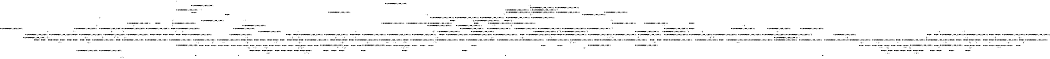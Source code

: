 digraph BCG {
size = "7, 10.5";
center = TRUE;
node [shape = circle];
0 [peripheries = 2];
0 -> 1 [label = "EX !0 !ATOMIC_EXCH_BRANCH (1, +0, FALSE, +0, 3, TRUE) !::"];
0 -> 2 [label = "EX !1 !ATOMIC_EXCH_BRANCH (1, +1, TRUE, +0, 2, TRUE) !::"];
0 -> 3 [label = "EX !2 !ATOMIC_EXCH_BRANCH (1, +0, TRUE, +0, 1, TRUE) !::"];
0 -> 4 [label = "EX !0 !ATOMIC_EXCH_BRANCH (1, +0, FALSE, +0, 3, TRUE) !::"];
2 -> 5 [label = "EX !0 !ATOMIC_EXCH_BRANCH (1, +0, FALSE, +0, 3, FALSE) !:0:1:"];
2 -> 6 [label = "TERMINATE !1"];
2 -> 7 [label = "EX !2 !ATOMIC_EXCH_BRANCH (1, +0, TRUE, +0, 1, FALSE) !:0:1:"];
2 -> 8 [label = "EX !0 !ATOMIC_EXCH_BRANCH (1, +0, FALSE, +0, 3, FALSE) !:0:1:"];
3 -> 9 [label = "EX !2 !ATOMIC_EXCH_BRANCH (1, +0, TRUE, +0, 1, TRUE) !:0:1:2:"];
3 -> 10 [label = "EX !1 !ATOMIC_EXCH_BRANCH (1, +1, TRUE, +0, 2, TRUE) !:0:1:2:"];
3 -> 11 [label = "EX !0 !ATOMIC_EXCH_BRANCH (1, +0, FALSE, +0, 3, TRUE) !:0:1:2:"];
3 -> 12 [label = "EX !2 !ATOMIC_EXCH_BRANCH (1, +0, TRUE, +0, 1, TRUE) !:0:1:2:"];
4 -> 13 [label = "TERMINATE !0"];
4 -> 14 [label = "TERMINATE !0"];
4 -> 15 [label = "EX !1 !ATOMIC_EXCH_BRANCH (1, +1, TRUE, +0, 2, TRUE) !:0:"];
4 -> 16 [label = "EX !2 !ATOMIC_EXCH_BRANCH (1, +0, TRUE, +0, 1, TRUE) !:0:"];
5 -> 17 [label = "EX !0 !ATOMIC_EXCH_BRANCH (1, +1, TRUE, +0, 3, FALSE) !:0:1:"];
6 -> 18 [label = "EX !0 !ATOMIC_EXCH_BRANCH (1, +0, FALSE, +0, 3, FALSE) !:0:"];
6 -> 19 [label = "EX !2 !ATOMIC_EXCH_BRANCH (1, +0, TRUE, +0, 1, FALSE) !:0:"];
6 -> 20 [label = "EX !0 !ATOMIC_EXCH_BRANCH (1, +0, FALSE, +0, 3, FALSE) !:0:"];
7 -> 21 [label = "EX !0 !ATOMIC_EXCH_BRANCH (1, +0, FALSE, +0, 3, TRUE) !:0:1:2:"];
7 -> 22 [label = "TERMINATE !1"];
7 -> 23 [label = "TERMINATE !2"];
7 -> 24 [label = "EX !0 !ATOMIC_EXCH_BRANCH (1, +0, FALSE, +0, 3, TRUE) !:0:1:2:"];
8 -> 17 [label = "EX !0 !ATOMIC_EXCH_BRANCH (1, +1, TRUE, +0, 3, FALSE) !:0:1:"];
8 -> 25 [label = "TERMINATE !1"];
8 -> 26 [label = "EX !2 !ATOMIC_EXCH_BRANCH (1, +0, TRUE, +0, 1, FALSE) !:0:1:"];
8 -> 27 [label = "EX !0 !ATOMIC_EXCH_BRANCH (1, +1, TRUE, +0, 3, FALSE) !:0:1:"];
9 -> 28 [label = "EX !0 !ATOMIC_EXCH_BRANCH (1, +0, FALSE, +0, 3, TRUE) !:0:1:2:"];
10 -> 29 [label = "EX !2 !ATOMIC_EXCH_BRANCH (1, +0, TRUE, +0, 1, FALSE) !:0:1:2:"];
10 -> 30 [label = "TERMINATE !1"];
10 -> 31 [label = "EX !0 !ATOMIC_EXCH_BRANCH (1, +0, FALSE, +0, 3, FALSE) !:0:1:2:"];
10 -> 32 [label = "EX !2 !ATOMIC_EXCH_BRANCH (1, +0, TRUE, +0, 1, FALSE) !:0:1:2:"];
11 -> 33 [label = "EX !2 !ATOMIC_EXCH_BRANCH (1, +0, TRUE, +0, 1, TRUE) !:0:1:2:"];
11 -> 34 [label = "TERMINATE !0"];
11 -> 35 [label = "EX !1 !ATOMIC_EXCH_BRANCH (1, +1, TRUE, +0, 2, TRUE) !:0:1:2:"];
11 -> 36 [label = "EX !2 !ATOMIC_EXCH_BRANCH (1, +0, TRUE, +0, 1, TRUE) !:0:1:2:"];
12 -> 28 [label = "EX !0 !ATOMIC_EXCH_BRANCH (1, +0, FALSE, +0, 3, TRUE) !:0:1:2:"];
12 -> 10 [label = "EX !1 !ATOMIC_EXCH_BRANCH (1, +1, TRUE, +0, 2, TRUE) !:0:1:2:"];
12 -> 11 [label = "EX !0 !ATOMIC_EXCH_BRANCH (1, +0, FALSE, +0, 3, TRUE) !:0:1:2:"];
12 -> 12 [label = "EX !2 !ATOMIC_EXCH_BRANCH (1, +0, TRUE, +0, 1, TRUE) !:0:1:2:"];
13 -> 1 [label = "EX !2 !ATOMIC_EXCH_BRANCH (1, +0, TRUE, +0, 1, TRUE) !::"];
14 -> 1 [label = "EX !2 !ATOMIC_EXCH_BRANCH (1, +0, TRUE, +0, 1, TRUE) !::"];
14 -> 37 [label = "EX !1 !ATOMIC_EXCH_BRANCH (1, +1, TRUE, +0, 2, TRUE) !::"];
14 -> 38 [label = "EX !2 !ATOMIC_EXCH_BRANCH (1, +0, TRUE, +0, 1, TRUE) !::"];
15 -> 39 [label = "TERMINATE !0"];
15 -> 40 [label = "TERMINATE !1"];
15 -> 41 [label = "TERMINATE !0"];
15 -> 42 [label = "EX !2 !ATOMIC_EXCH_BRANCH (1, +0, TRUE, +0, 1, FALSE) !:0:1:"];
16 -> 33 [label = "EX !2 !ATOMIC_EXCH_BRANCH (1, +0, TRUE, +0, 1, TRUE) !:0:1:2:"];
16 -> 34 [label = "TERMINATE !0"];
16 -> 35 [label = "EX !1 !ATOMIC_EXCH_BRANCH (1, +1, TRUE, +0, 2, TRUE) !:0:1:2:"];
16 -> 36 [label = "EX !2 !ATOMIC_EXCH_BRANCH (1, +0, TRUE, +0, 1, TRUE) !:0:1:2:"];
17 -> 39 [label = "TERMINATE !0"];
18 -> 43 [label = "EX !0 !ATOMIC_EXCH_BRANCH (1, +1, TRUE, +0, 3, FALSE) !:0:"];
19 -> 44 [label = "EX !0 !ATOMIC_EXCH_BRANCH (1, +0, FALSE, +0, 3, TRUE) !:0:2:"];
19 -> 45 [label = "TERMINATE !2"];
19 -> 46 [label = "EX !0 !ATOMIC_EXCH_BRANCH (1, +0, FALSE, +0, 3, TRUE) !:0:2:"];
20 -> 43 [label = "EX !0 !ATOMIC_EXCH_BRANCH (1, +1, TRUE, +0, 3, FALSE) !:0:"];
20 -> 47 [label = "EX !2 !ATOMIC_EXCH_BRANCH (1, +0, TRUE, +0, 1, FALSE) !:0:"];
20 -> 48 [label = "EX !0 !ATOMIC_EXCH_BRANCH (1, +1, TRUE, +0, 3, FALSE) !:0:"];
21 -> 49 [label = "TERMINATE !0"];
22 -> 44 [label = "EX !0 !ATOMIC_EXCH_BRANCH (1, +0, FALSE, +0, 3, TRUE) !:0:2:"];
22 -> 45 [label = "TERMINATE !2"];
22 -> 46 [label = "EX !0 !ATOMIC_EXCH_BRANCH (1, +0, FALSE, +0, 3, TRUE) !:0:2:"];
23 -> 50 [label = "EX !0 !ATOMIC_EXCH_BRANCH (1, +0, FALSE, +0, 3, TRUE) !:0:1:"];
23 -> 45 [label = "TERMINATE !1"];
23 -> 51 [label = "EX !0 !ATOMIC_EXCH_BRANCH (1, +0, FALSE, +0, 3, TRUE) !:0:1:"];
24 -> 49 [label = "TERMINATE !0"];
24 -> 52 [label = "TERMINATE !1"];
24 -> 53 [label = "TERMINATE !2"];
24 -> 54 [label = "TERMINATE !0"];
25 -> 43 [label = "EX !0 !ATOMIC_EXCH_BRANCH (1, +1, TRUE, +0, 3, FALSE) !:0:"];
25 -> 47 [label = "EX !2 !ATOMIC_EXCH_BRANCH (1, +0, TRUE, +0, 1, FALSE) !:0:"];
25 -> 48 [label = "EX !0 !ATOMIC_EXCH_BRANCH (1, +1, TRUE, +0, 3, FALSE) !:0:"];
26 -> 55 [label = "EX !0 !ATOMIC_EXCH_BRANCH (1, +1, TRUE, +0, 3, TRUE) !:0:1:2:"];
26 -> 56 [label = "TERMINATE !1"];
26 -> 57 [label = "TERMINATE !2"];
26 -> 58 [label = "EX !0 !ATOMIC_EXCH_BRANCH (1, +1, TRUE, +0, 3, TRUE) !:0:1:2:"];
27 -> 39 [label = "TERMINATE !0"];
27 -> 40 [label = "TERMINATE !1"];
27 -> 41 [label = "TERMINATE !0"];
27 -> 42 [label = "EX !2 !ATOMIC_EXCH_BRANCH (1, +0, TRUE, +0, 1, FALSE) !:0:1:"];
28 -> 33 [label = "EX !2 !ATOMIC_EXCH_BRANCH (1, +0, TRUE, +0, 1, TRUE) !:0:1:2:"];
29 -> 21 [label = "EX !0 !ATOMIC_EXCH_BRANCH (1, +0, FALSE, +0, 3, TRUE) !:0:1:2:"];
30 -> 59 [label = "EX !2 !ATOMIC_EXCH_BRANCH (1, +0, TRUE, +0, 1, FALSE) !:0:2:"];
30 -> 60 [label = "EX !0 !ATOMIC_EXCH_BRANCH (1, +0, FALSE, +0, 3, FALSE) !:0:2:"];
30 -> 61 [label = "EX !2 !ATOMIC_EXCH_BRANCH (1, +0, TRUE, +0, 1, FALSE) !:0:2:"];
31 -> 62 [label = "EX !0 !ATOMIC_EXCH_BRANCH (1, +1, TRUE, +0, 3, FALSE) !:0:1:2:"];
31 -> 63 [label = "TERMINATE !1"];
31 -> 64 [label = "EX !2 !ATOMIC_EXCH_BRANCH (1, +0, TRUE, +0, 1, FALSE) !:0:1:2:"];
31 -> 65 [label = "EX !0 !ATOMIC_EXCH_BRANCH (1, +1, TRUE, +0, 3, FALSE) !:0:1:2:"];
32 -> 21 [label = "EX !0 !ATOMIC_EXCH_BRANCH (1, +0, FALSE, +0, 3, TRUE) !:0:1:2:"];
32 -> 22 [label = "TERMINATE !1"];
32 -> 23 [label = "TERMINATE !2"];
32 -> 24 [label = "EX !0 !ATOMIC_EXCH_BRANCH (1, +0, FALSE, +0, 3, TRUE) !:0:1:2:"];
33 -> 66 [label = "EX !1 !ATOMIC_EXCH_BRANCH (1, +1, TRUE, +0, 2, TRUE) !:0:1:2:"];
34 -> 67 [label = "EX !2 !ATOMIC_EXCH_BRANCH (1, +0, TRUE, +0, 1, TRUE) !:1:2:"];
34 -> 68 [label = "EX !1 !ATOMIC_EXCH_BRANCH (1, +1, TRUE, +0, 2, TRUE) !:1:2:"];
34 -> 69 [label = "EX !2 !ATOMIC_EXCH_BRANCH (1, +0, TRUE, +0, 1, TRUE) !:1:2:"];
35 -> 70 [label = "EX !2 !ATOMIC_EXCH_BRANCH (1, +0, TRUE, +0, 1, FALSE) !:0:1:2:"];
35 -> 71 [label = "TERMINATE !1"];
35 -> 72 [label = "TERMINATE !0"];
35 -> 73 [label = "EX !2 !ATOMIC_EXCH_BRANCH (1, +0, TRUE, +0, 1, FALSE) !:0:1:2:"];
36 -> 66 [label = "EX !1 !ATOMIC_EXCH_BRANCH (1, +1, TRUE, +0, 2, TRUE) !:0:1:2:"];
36 -> 34 [label = "TERMINATE !0"];
36 -> 35 [label = "EX !1 !ATOMIC_EXCH_BRANCH (1, +1, TRUE, +0, 2, TRUE) !:0:1:2:"];
36 -> 36 [label = "EX !2 !ATOMIC_EXCH_BRANCH (1, +0, TRUE, +0, 1, TRUE) !:0:1:2:"];
37 -> 74 [label = "TERMINATE !1"];
37 -> 75 [label = "TERMINATE !1"];
37 -> 76 [label = "EX !2 !ATOMIC_EXCH_BRANCH (1, +0, TRUE, +0, 1, FALSE) !:1:"];
38 -> 67 [label = "EX !2 !ATOMIC_EXCH_BRANCH (1, +0, TRUE, +0, 1, TRUE) !:1:2:"];
38 -> 68 [label = "EX !1 !ATOMIC_EXCH_BRANCH (1, +1, TRUE, +0, 2, TRUE) !:1:2:"];
38 -> 69 [label = "EX !2 !ATOMIC_EXCH_BRANCH (1, +0, TRUE, +0, 1, TRUE) !:1:2:"];
39 -> 74 [label = "TERMINATE !1"];
40 -> 74 [label = "TERMINATE !0"];
40 -> 75 [label = "TERMINATE !0"];
40 -> 77 [label = "EX !2 !ATOMIC_EXCH_BRANCH (1, +0, TRUE, +0, 1, FALSE) !:0:"];
41 -> 74 [label = "TERMINATE !1"];
41 -> 75 [label = "TERMINATE !1"];
41 -> 76 [label = "EX !2 !ATOMIC_EXCH_BRANCH (1, +0, TRUE, +0, 1, FALSE) !:1:"];
42 -> 49 [label = "TERMINATE !0"];
42 -> 52 [label = "TERMINATE !1"];
42 -> 53 [label = "TERMINATE !2"];
42 -> 54 [label = "TERMINATE !0"];
43 -> 74 [label = "TERMINATE !0"];
44 -> 78 [label = "TERMINATE !0"];
45 -> 79 [label = "EX !0 !ATOMIC_EXCH_BRANCH (1, +0, FALSE, +0, 3, TRUE) !:0:"];
45 -> 80 [label = "EX !0 !ATOMIC_EXCH_BRANCH (1, +0, FALSE, +0, 3, TRUE) !:0:"];
46 -> 78 [label = "TERMINATE !0"];
46 -> 81 [label = "TERMINATE !2"];
46 -> 82 [label = "TERMINATE !0"];
47 -> 83 [label = "EX !0 !ATOMIC_EXCH_BRANCH (1, +1, TRUE, +0, 3, TRUE) !:0:2:"];
47 -> 84 [label = "TERMINATE !2"];
47 -> 85 [label = "EX !0 !ATOMIC_EXCH_BRANCH (1, +1, TRUE, +0, 3, TRUE) !:0:2:"];
48 -> 74 [label = "TERMINATE !0"];
48 -> 75 [label = "TERMINATE !0"];
48 -> 77 [label = "EX !2 !ATOMIC_EXCH_BRANCH (1, +0, TRUE, +0, 1, FALSE) !:0:"];
49 -> 86 [label = "TERMINATE !2"];
50 -> 86 [label = "TERMINATE !0"];
51 -> 86 [label = "TERMINATE !0"];
51 -> 81 [label = "TERMINATE !1"];
51 -> 87 [label = "TERMINATE !0"];
52 -> 78 [label = "TERMINATE !0"];
52 -> 81 [label = "TERMINATE !2"];
52 -> 82 [label = "TERMINATE !0"];
53 -> 86 [label = "TERMINATE !0"];
53 -> 81 [label = "TERMINATE !1"];
53 -> 87 [label = "TERMINATE !0"];
54 -> 86 [label = "TERMINATE !2"];
54 -> 82 [label = "TERMINATE !1"];
54 -> 87 [label = "TERMINATE !2"];
55 -> 88 [label = "TERMINATE !0"];
56 -> 83 [label = "EX !0 !ATOMIC_EXCH_BRANCH (1, +1, TRUE, +0, 3, TRUE) !:0:2:"];
56 -> 84 [label = "TERMINATE !2"];
56 -> 85 [label = "EX !0 !ATOMIC_EXCH_BRANCH (1, +1, TRUE, +0, 3, TRUE) !:0:2:"];
57 -> 89 [label = "EX !0 !ATOMIC_EXCH_BRANCH (1, +1, TRUE, +0, 3, TRUE) !:0:1:"];
57 -> 84 [label = "TERMINATE !1"];
57 -> 90 [label = "EX !0 !ATOMIC_EXCH_BRANCH (1, +1, TRUE, +0, 3, TRUE) !:0:1:"];
58 -> 88 [label = "TERMINATE !0"];
58 -> 91 [label = "TERMINATE !1"];
58 -> 92 [label = "TERMINATE !2"];
58 -> 93 [label = "TERMINATE !0"];
59 -> 44 [label = "EX !0 !ATOMIC_EXCH_BRANCH (1, +0, FALSE, +0, 3, TRUE) !:0:2:"];
60 -> 94 [label = "EX !0 !ATOMIC_EXCH_BRANCH (1, +1, TRUE, +0, 3, FALSE) !:0:2:"];
60 -> 95 [label = "EX !2 !ATOMIC_EXCH_BRANCH (1, +0, TRUE, +0, 1, FALSE) !:0:2:"];
60 -> 96 [label = "EX !0 !ATOMIC_EXCH_BRANCH (1, +1, TRUE, +0, 3, FALSE) !:0:2:"];
61 -> 44 [label = "EX !0 !ATOMIC_EXCH_BRANCH (1, +0, FALSE, +0, 3, TRUE) !:0:2:"];
61 -> 45 [label = "TERMINATE !2"];
61 -> 46 [label = "EX !0 !ATOMIC_EXCH_BRANCH (1, +0, FALSE, +0, 3, TRUE) !:0:2:"];
62 -> 70 [label = "EX !2 !ATOMIC_EXCH_BRANCH (1, +0, TRUE, +0, 1, FALSE) !:0:1:2:"];
63 -> 94 [label = "EX !0 !ATOMIC_EXCH_BRANCH (1, +1, TRUE, +0, 3, FALSE) !:0:2:"];
63 -> 95 [label = "EX !2 !ATOMIC_EXCH_BRANCH (1, +0, TRUE, +0, 1, FALSE) !:0:2:"];
63 -> 96 [label = "EX !0 !ATOMIC_EXCH_BRANCH (1, +1, TRUE, +0, 3, FALSE) !:0:2:"];
64 -> 55 [label = "EX !0 !ATOMIC_EXCH_BRANCH (1, +1, TRUE, +0, 3, TRUE) !:0:1:2:"];
64 -> 56 [label = "TERMINATE !1"];
64 -> 57 [label = "TERMINATE !2"];
64 -> 58 [label = "EX !0 !ATOMIC_EXCH_BRANCH (1, +1, TRUE, +0, 3, TRUE) !:0:1:2:"];
65 -> 70 [label = "EX !2 !ATOMIC_EXCH_BRANCH (1, +0, TRUE, +0, 1, FALSE) !:0:1:2:"];
65 -> 71 [label = "TERMINATE !1"];
65 -> 72 [label = "TERMINATE !0"];
65 -> 73 [label = "EX !2 !ATOMIC_EXCH_BRANCH (1, +0, TRUE, +0, 1, FALSE) !:0:1:2:"];
66 -> 70 [label = "EX !2 !ATOMIC_EXCH_BRANCH (1, +0, TRUE, +0, 1, FALSE) !:0:1:2:"];
67 -> 97 [label = "EX !1 !ATOMIC_EXCH_BRANCH (1, +1, TRUE, +0, 2, TRUE) !:1:2:"];
68 -> 98 [label = "EX !2 !ATOMIC_EXCH_BRANCH (1, +0, TRUE, +0, 1, FALSE) !:1:2:"];
68 -> 99 [label = "TERMINATE !1"];
68 -> 100 [label = "EX !2 !ATOMIC_EXCH_BRANCH (1, +0, TRUE, +0, 1, FALSE) !:1:2:"];
69 -> 97 [label = "EX !1 !ATOMIC_EXCH_BRANCH (1, +1, TRUE, +0, 2, TRUE) !:1:2:"];
69 -> 68 [label = "EX !1 !ATOMIC_EXCH_BRANCH (1, +1, TRUE, +0, 2, TRUE) !:1:2:"];
69 -> 69 [label = "EX !2 !ATOMIC_EXCH_BRANCH (1, +0, TRUE, +0, 1, TRUE) !:1:2:"];
70 -> 49 [label = "TERMINATE !0"];
71 -> 101 [label = "EX !2 !ATOMIC_EXCH_BRANCH (1, +0, TRUE, +0, 1, FALSE) !:0:2:"];
71 -> 99 [label = "TERMINATE !0"];
71 -> 102 [label = "EX !2 !ATOMIC_EXCH_BRANCH (1, +0, TRUE, +0, 1, FALSE) !:0:2:"];
72 -> 98 [label = "EX !2 !ATOMIC_EXCH_BRANCH (1, +0, TRUE, +0, 1, FALSE) !:1:2:"];
72 -> 99 [label = "TERMINATE !1"];
72 -> 100 [label = "EX !2 !ATOMIC_EXCH_BRANCH (1, +0, TRUE, +0, 1, FALSE) !:1:2:"];
73 -> 49 [label = "TERMINATE !0"];
73 -> 52 [label = "TERMINATE !1"];
73 -> 53 [label = "TERMINATE !2"];
73 -> 54 [label = "TERMINATE !0"];
74 -> 1 [label = "EX !2 !ATOMIC_EXCH_BRANCH (1, +0, TRUE, +0, 1, FALSE) !::"];
75 -> 1 [label = "EX !2 !ATOMIC_EXCH_BRANCH (1, +0, TRUE, +0, 1, FALSE) !::"];
75 -> 103 [label = "EX !2 !ATOMIC_EXCH_BRANCH (1, +0, TRUE, +0, 1, FALSE) !::"];
76 -> 86 [label = "TERMINATE !2"];
76 -> 82 [label = "TERMINATE !1"];
76 -> 87 [label = "TERMINATE !2"];
77 -> 78 [label = "TERMINATE !0"];
77 -> 81 [label = "TERMINATE !2"];
77 -> 82 [label = "TERMINATE !0"];
78 -> 104 [label = "TERMINATE !2"];
79 -> 104 [label = "TERMINATE !0"];
80 -> 104 [label = "TERMINATE !0"];
80 -> 105 [label = "TERMINATE !0"];
81 -> 104 [label = "TERMINATE !0"];
81 -> 105 [label = "TERMINATE !0"];
82 -> 104 [label = "TERMINATE !2"];
82 -> 105 [label = "TERMINATE !2"];
83 -> 106 [label = "TERMINATE !0"];
84 -> 107 [label = "EX !0 !ATOMIC_EXCH_BRANCH (1, +1, TRUE, +0, 3, TRUE) !:0:"];
84 -> 108 [label = "EX !0 !ATOMIC_EXCH_BRANCH (1, +1, TRUE, +0, 3, TRUE) !:0:"];
85 -> 106 [label = "TERMINATE !0"];
85 -> 109 [label = "TERMINATE !2"];
85 -> 110 [label = "TERMINATE !0"];
86 -> 104 [label = "TERMINATE !1"];
87 -> 104 [label = "TERMINATE !1"];
87 -> 105 [label = "TERMINATE !1"];
88 -> 111 [label = "TERMINATE !2"];
89 -> 111 [label = "TERMINATE !0"];
90 -> 111 [label = "TERMINATE !0"];
90 -> 109 [label = "TERMINATE !1"];
90 -> 112 [label = "TERMINATE !0"];
91 -> 106 [label = "TERMINATE !0"];
91 -> 109 [label = "TERMINATE !2"];
91 -> 110 [label = "TERMINATE !0"];
92 -> 111 [label = "TERMINATE !0"];
92 -> 109 [label = "TERMINATE !1"];
92 -> 112 [label = "TERMINATE !0"];
93 -> 111 [label = "TERMINATE !2"];
93 -> 110 [label = "TERMINATE !1"];
93 -> 112 [label = "TERMINATE !2"];
94 -> 101 [label = "EX !2 !ATOMIC_EXCH_BRANCH (1, +0, TRUE, +0, 1, FALSE) !:0:2:"];
95 -> 83 [label = "EX !0 !ATOMIC_EXCH_BRANCH (1, +1, TRUE, +0, 3, TRUE) !:0:2:"];
95 -> 84 [label = "TERMINATE !2"];
95 -> 85 [label = "EX !0 !ATOMIC_EXCH_BRANCH (1, +1, TRUE, +0, 3, TRUE) !:0:2:"];
96 -> 101 [label = "EX !2 !ATOMIC_EXCH_BRANCH (1, +0, TRUE, +0, 1, FALSE) !:0:2:"];
96 -> 99 [label = "TERMINATE !0"];
96 -> 102 [label = "EX !2 !ATOMIC_EXCH_BRANCH (1, +0, TRUE, +0, 1, FALSE) !:0:2:"];
97 -> 98 [label = "EX !2 !ATOMIC_EXCH_BRANCH (1, +0, TRUE, +0, 1, FALSE) !:1:2:"];
98 -> 86 [label = "TERMINATE !2"];
99 -> 113 [label = "EX !2 !ATOMIC_EXCH_BRANCH (1, +0, TRUE, +0, 1, FALSE) !:2:"];
99 -> 114 [label = "EX !2 !ATOMIC_EXCH_BRANCH (1, +0, TRUE, +0, 1, FALSE) !:2:"];
100 -> 86 [label = "TERMINATE !2"];
100 -> 82 [label = "TERMINATE !1"];
100 -> 87 [label = "TERMINATE !2"];
101 -> 78 [label = "TERMINATE !0"];
102 -> 78 [label = "TERMINATE !0"];
102 -> 81 [label = "TERMINATE !2"];
102 -> 82 [label = "TERMINATE !0"];
103 -> 104 [label = "TERMINATE !2"];
103 -> 105 [label = "TERMINATE !2"];
104 -> 1 [label = "exit"];
105 -> 1 [label = "exit"];
106 -> 115 [label = "TERMINATE !2"];
107 -> 115 [label = "TERMINATE !0"];
108 -> 115 [label = "TERMINATE !0"];
108 -> 116 [label = "TERMINATE !0"];
109 -> 115 [label = "TERMINATE !0"];
109 -> 116 [label = "TERMINATE !0"];
110 -> 115 [label = "TERMINATE !2"];
110 -> 116 [label = "TERMINATE !2"];
111 -> 115 [label = "TERMINATE !1"];
112 -> 115 [label = "TERMINATE !1"];
112 -> 116 [label = "TERMINATE !1"];
113 -> 104 [label = "TERMINATE !2"];
114 -> 104 [label = "TERMINATE !2"];
114 -> 105 [label = "TERMINATE !2"];
115 -> 1 [label = "exit"];
116 -> 1 [label = "exit"];
}
